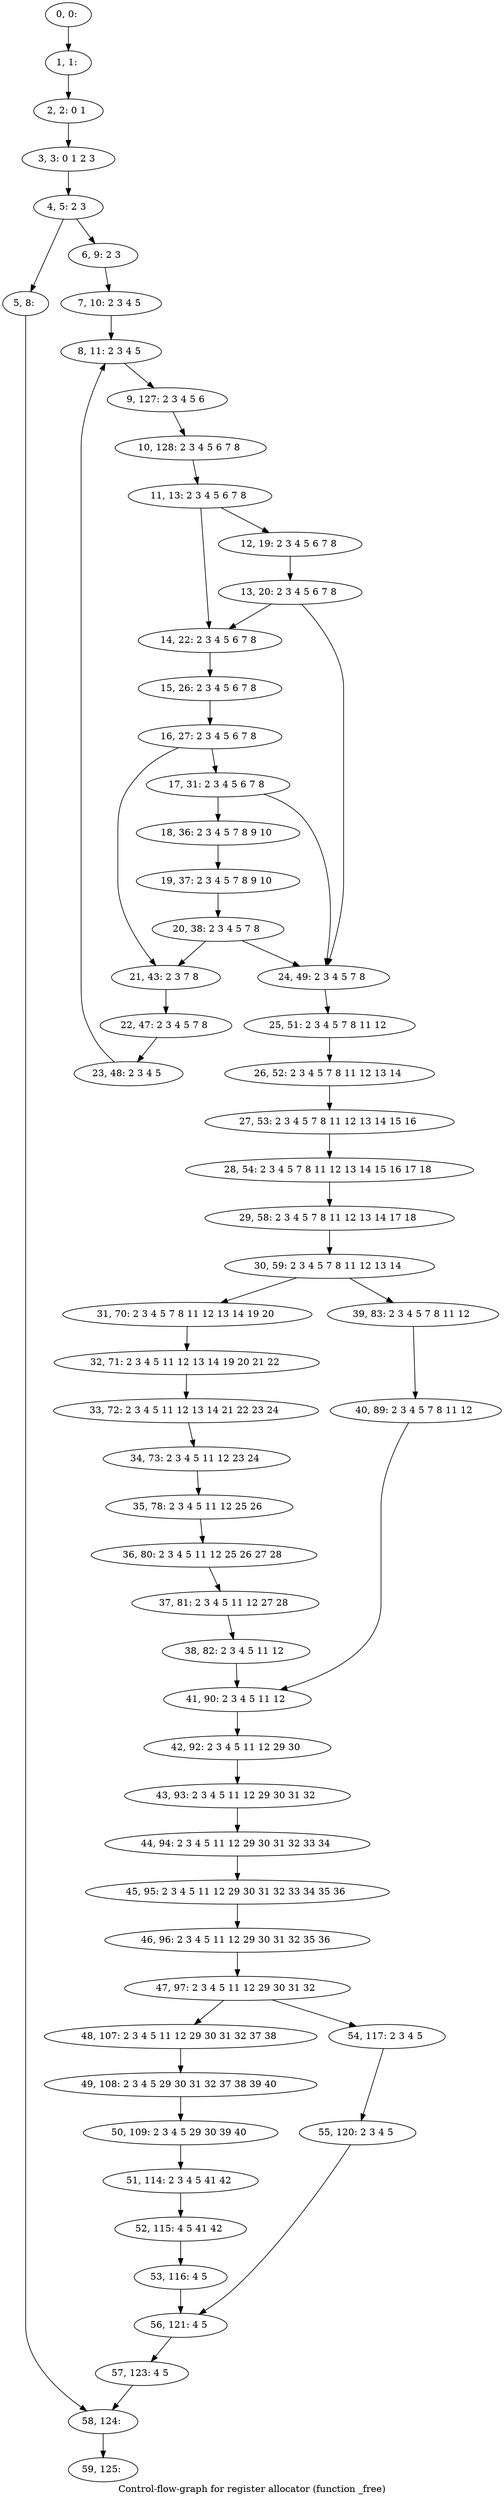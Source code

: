 digraph G {
graph [label="Control-flow-graph for register allocator (function _free)"]
0[label="0, 0: "];
1[label="1, 1: "];
2[label="2, 2: 0 1 "];
3[label="3, 3: 0 1 2 3 "];
4[label="4, 5: 2 3 "];
5[label="5, 8: "];
6[label="6, 9: 2 3 "];
7[label="7, 10: 2 3 4 5 "];
8[label="8, 11: 2 3 4 5 "];
9[label="9, 127: 2 3 4 5 6 "];
10[label="10, 128: 2 3 4 5 6 7 8 "];
11[label="11, 13: 2 3 4 5 6 7 8 "];
12[label="12, 19: 2 3 4 5 6 7 8 "];
13[label="13, 20: 2 3 4 5 6 7 8 "];
14[label="14, 22: 2 3 4 5 6 7 8 "];
15[label="15, 26: 2 3 4 5 6 7 8 "];
16[label="16, 27: 2 3 4 5 6 7 8 "];
17[label="17, 31: 2 3 4 5 6 7 8 "];
18[label="18, 36: 2 3 4 5 7 8 9 10 "];
19[label="19, 37: 2 3 4 5 7 8 9 10 "];
20[label="20, 38: 2 3 4 5 7 8 "];
21[label="21, 43: 2 3 7 8 "];
22[label="22, 47: 2 3 4 5 7 8 "];
23[label="23, 48: 2 3 4 5 "];
24[label="24, 49: 2 3 4 5 7 8 "];
25[label="25, 51: 2 3 4 5 7 8 11 12 "];
26[label="26, 52: 2 3 4 5 7 8 11 12 13 14 "];
27[label="27, 53: 2 3 4 5 7 8 11 12 13 14 15 16 "];
28[label="28, 54: 2 3 4 5 7 8 11 12 13 14 15 16 17 18 "];
29[label="29, 58: 2 3 4 5 7 8 11 12 13 14 17 18 "];
30[label="30, 59: 2 3 4 5 7 8 11 12 13 14 "];
31[label="31, 70: 2 3 4 5 7 8 11 12 13 14 19 20 "];
32[label="32, 71: 2 3 4 5 11 12 13 14 19 20 21 22 "];
33[label="33, 72: 2 3 4 5 11 12 13 14 21 22 23 24 "];
34[label="34, 73: 2 3 4 5 11 12 23 24 "];
35[label="35, 78: 2 3 4 5 11 12 25 26 "];
36[label="36, 80: 2 3 4 5 11 12 25 26 27 28 "];
37[label="37, 81: 2 3 4 5 11 12 27 28 "];
38[label="38, 82: 2 3 4 5 11 12 "];
39[label="39, 83: 2 3 4 5 7 8 11 12 "];
40[label="40, 89: 2 3 4 5 7 8 11 12 "];
41[label="41, 90: 2 3 4 5 11 12 "];
42[label="42, 92: 2 3 4 5 11 12 29 30 "];
43[label="43, 93: 2 3 4 5 11 12 29 30 31 32 "];
44[label="44, 94: 2 3 4 5 11 12 29 30 31 32 33 34 "];
45[label="45, 95: 2 3 4 5 11 12 29 30 31 32 33 34 35 36 "];
46[label="46, 96: 2 3 4 5 11 12 29 30 31 32 35 36 "];
47[label="47, 97: 2 3 4 5 11 12 29 30 31 32 "];
48[label="48, 107: 2 3 4 5 11 12 29 30 31 32 37 38 "];
49[label="49, 108: 2 3 4 5 29 30 31 32 37 38 39 40 "];
50[label="50, 109: 2 3 4 5 29 30 39 40 "];
51[label="51, 114: 2 3 4 5 41 42 "];
52[label="52, 115: 4 5 41 42 "];
53[label="53, 116: 4 5 "];
54[label="54, 117: 2 3 4 5 "];
55[label="55, 120: 2 3 4 5 "];
56[label="56, 121: 4 5 "];
57[label="57, 123: 4 5 "];
58[label="58, 124: "];
59[label="59, 125: "];
0->1 ;
1->2 ;
2->3 ;
3->4 ;
4->5 ;
4->6 ;
5->58 ;
6->7 ;
7->8 ;
8->9 ;
9->10 ;
10->11 ;
11->12 ;
11->14 ;
12->13 ;
13->14 ;
13->24 ;
14->15 ;
15->16 ;
16->17 ;
16->21 ;
17->18 ;
17->24 ;
18->19 ;
19->20 ;
20->21 ;
20->24 ;
21->22 ;
22->23 ;
23->8 ;
24->25 ;
25->26 ;
26->27 ;
27->28 ;
28->29 ;
29->30 ;
30->31 ;
30->39 ;
31->32 ;
32->33 ;
33->34 ;
34->35 ;
35->36 ;
36->37 ;
37->38 ;
38->41 ;
39->40 ;
40->41 ;
41->42 ;
42->43 ;
43->44 ;
44->45 ;
45->46 ;
46->47 ;
47->48 ;
47->54 ;
48->49 ;
49->50 ;
50->51 ;
51->52 ;
52->53 ;
53->56 ;
54->55 ;
55->56 ;
56->57 ;
57->58 ;
58->59 ;
}
